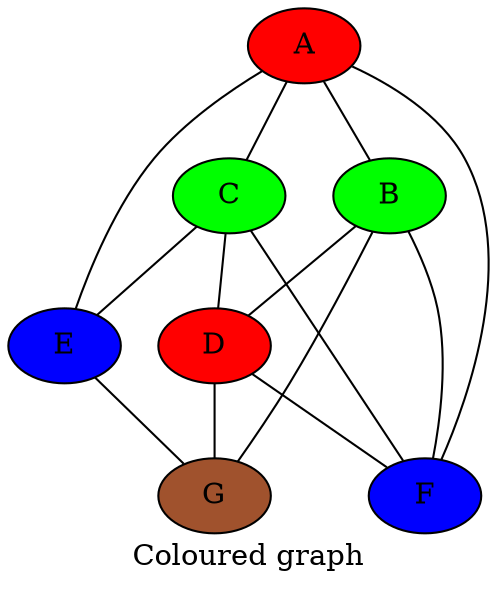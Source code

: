 graph {
label="Coloured graph"
G[label="G", style="filled", color="black", fillcolor="sienna"]
E[label="E", style="filled", color="black", fillcolor="blue"]
F[label="F", style="filled", color="black", fillcolor="blue"]
C[label="C", style="filled", color="black", fillcolor="green"]
D[label="D", style="filled", color="black", fillcolor="red"]
A[label="A", style="filled", color="black", fillcolor="red"]
B[label="B", style="filled", color="black", fillcolor="green"]
A -- B
A -- C
A -- E
A -- F
B -- D
B -- F
B -- G
C -- D
C -- E
C -- F
D -- F
D -- G
E -- G
}